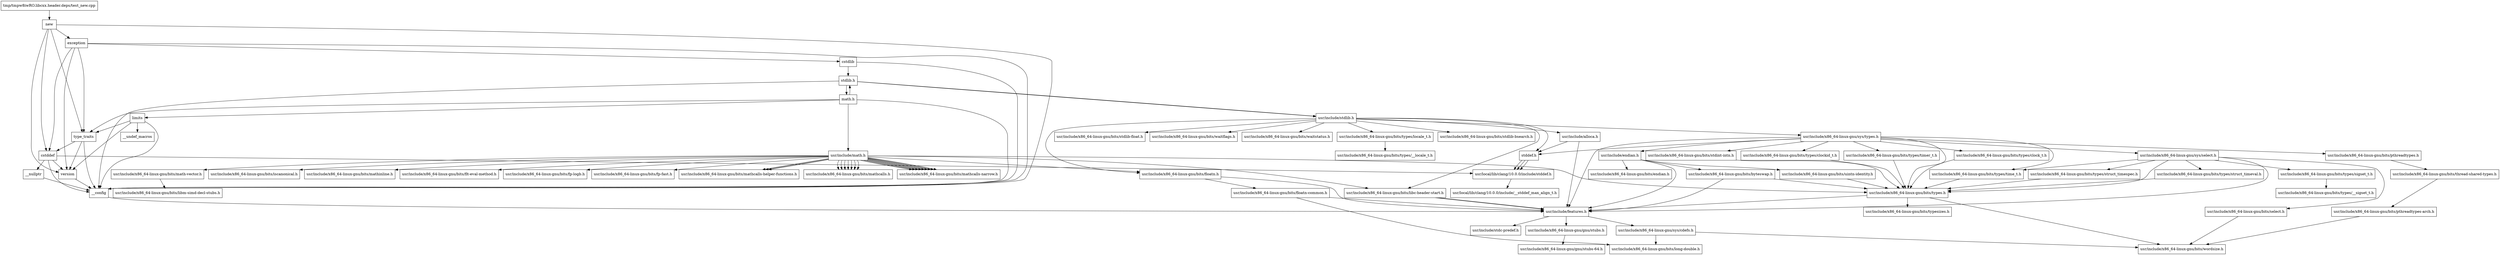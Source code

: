 digraph "dependencies" {
  header_1 [ shape="box", label="new"];
  header_0 [ shape="box", label="tmp/tmpw8iwRO.libcxx.header.deps/test_new.cpp"];
  header_2 [ shape="box", label="__config"];
  header_3 [ shape="box", label="usr/include/features.h"];
  header_4 [ shape="box", label="usr/include/stdc-predef.h"];
  header_5 [ shape="box", label="usr/include/x86_64-linux-gnu/sys/cdefs.h"];
  header_6 [ shape="box", label="usr/include/x86_64-linux-gnu/bits/wordsize.h"];
  header_7 [ shape="box", label="usr/include/x86_64-linux-gnu/bits/long-double.h"];
  header_8 [ shape="box", label="usr/include/x86_64-linux-gnu/gnu/stubs.h"];
  header_9 [ shape="box", label="usr/include/x86_64-linux-gnu/gnu/stubs-64.h"];
  header_11 [ shape="box", label="exception"];
  header_12 [ shape="box", label="cstddef"];
  header_13 [ shape="box", label="version"];
  header_14 [ shape="box", label="usr/local/lib/clang/10.0.0/include/stddef.h"];
  header_15 [ shape="box", label="usr/local/lib/clang/10.0.0/include/__stddef_max_align_t.h"];
  header_16 [ shape="box", label="__nullptr"];
  header_17 [ shape="box", label="cstdlib"];
  header_18 [ shape="box", label="stdlib.h"];
  header_19 [ shape="box", label="usr/include/stdlib.h"];
  header_20 [ shape="box", label="usr/include/x86_64-linux-gnu/bits/libc-header-start.h"];
  header_21 [ shape="box", label="stddef.h"];
  header_22 [ shape="box", label="usr/include/x86_64-linux-gnu/bits/waitflags.h"];
  header_23 [ shape="box", label="usr/include/x86_64-linux-gnu/bits/waitstatus.h"];
  header_24 [ shape="box", label="usr/include/x86_64-linux-gnu/bits/floatn.h"];
  header_25 [ shape="box", label="usr/include/x86_64-linux-gnu/bits/floatn-common.h"];
  header_26 [ shape="box", label="usr/include/x86_64-linux-gnu/bits/types/locale_t.h"];
  header_27 [ shape="box", label="usr/include/x86_64-linux-gnu/bits/types/__locale_t.h"];
  header_28 [ shape="box", label="usr/include/x86_64-linux-gnu/sys/types.h"];
  header_29 [ shape="box", label="usr/include/x86_64-linux-gnu/bits/types.h"];
  header_30 [ shape="box", label="usr/include/x86_64-linux-gnu/bits/typesizes.h"];
  header_31 [ shape="box", label="usr/include/x86_64-linux-gnu/bits/types/clock_t.h"];
  header_32 [ shape="box", label="usr/include/x86_64-linux-gnu/bits/types/clockid_t.h"];
  header_33 [ shape="box", label="usr/include/x86_64-linux-gnu/bits/types/time_t.h"];
  header_34 [ shape="box", label="usr/include/x86_64-linux-gnu/bits/types/timer_t.h"];
  header_35 [ shape="box", label="usr/include/x86_64-linux-gnu/bits/stdint-intn.h"];
  header_36 [ shape="box", label="usr/include/endian.h"];
  header_37 [ shape="box", label="usr/include/x86_64-linux-gnu/bits/endian.h"];
  header_38 [ shape="box", label="usr/include/x86_64-linux-gnu/bits/byteswap.h"];
  header_39 [ shape="box", label="usr/include/x86_64-linux-gnu/bits/uintn-identity.h"];
  header_40 [ shape="box", label="usr/include/x86_64-linux-gnu/sys/select.h"];
  header_41 [ shape="box", label="usr/include/x86_64-linux-gnu/bits/select.h"];
  header_42 [ shape="box", label="usr/include/x86_64-linux-gnu/bits/types/sigset_t.h"];
  header_43 [ shape="box", label="usr/include/x86_64-linux-gnu/bits/types/__sigset_t.h"];
  header_44 [ shape="box", label="usr/include/x86_64-linux-gnu/bits/types/struct_timeval.h"];
  header_45 [ shape="box", label="usr/include/x86_64-linux-gnu/bits/types/struct_timespec.h"];
  header_46 [ shape="box", label="usr/include/x86_64-linux-gnu/bits/pthreadtypes.h"];
  header_47 [ shape="box", label="usr/include/x86_64-linux-gnu/bits/thread-shared-types.h"];
  header_48 [ shape="box", label="usr/include/x86_64-linux-gnu/bits/pthreadtypes-arch.h"];
  header_49 [ shape="box", label="usr/include/alloca.h"];
  header_50 [ shape="box", label="usr/include/x86_64-linux-gnu/bits/stdlib-bsearch.h"];
  header_51 [ shape="box", label="usr/include/x86_64-linux-gnu/bits/stdlib-float.h"];
  header_52 [ shape="box", label="math.h"];
  header_53 [ shape="box", label="usr/include/math.h"];
  header_54 [ shape="box", label="usr/include/x86_64-linux-gnu/bits/math-vector.h"];
  header_55 [ shape="box", label="usr/include/x86_64-linux-gnu/bits/libm-simd-decl-stubs.h"];
  header_56 [ shape="box", label="usr/include/x86_64-linux-gnu/bits/flt-eval-method.h"];
  header_57 [ shape="box", label="usr/include/x86_64-linux-gnu/bits/fp-logb.h"];
  header_58 [ shape="box", label="usr/include/x86_64-linux-gnu/bits/fp-fast.h"];
  header_59 [ shape="box", label="usr/include/x86_64-linux-gnu/bits/mathcalls-helper-functions.h"];
  header_60 [ shape="box", label="usr/include/x86_64-linux-gnu/bits/mathcalls.h"];
  header_61 [ shape="box", label="usr/include/x86_64-linux-gnu/bits/mathcalls-narrow.h"];
  header_62 [ shape="box", label="usr/include/x86_64-linux-gnu/bits/iscanonical.h"];
  header_63 [ shape="box", label="usr/include/x86_64-linux-gnu/bits/mathinline.h"];
  header_64 [ shape="box", label="type_traits"];
  header_65 [ shape="box", label="limits"];
  header_66 [ shape="box", label="__undef_macros"];
  header_38 -> header_3;
  header_38 -> header_29;
  header_46 -> header_47;
  header_65 -> header_2;
  header_65 -> header_64;
  header_65 -> header_66;
  header_65 -> header_13;
  header_8 -> header_9;
  header_54 -> header_55;
  header_12 -> header_2;
  header_12 -> header_13;
  header_12 -> header_14;
  header_12 -> header_16;
  header_25 -> header_3;
  header_25 -> header_7;
  header_2 -> header_3;
  header_18 -> header_2;
  header_18 -> header_19;
  header_18 -> header_52;
  header_18 -> header_19;
  header_24 -> header_3;
  header_24 -> header_25;
  header_19 -> header_20;
  header_19 -> header_21;
  header_19 -> header_22;
  header_19 -> header_23;
  header_19 -> header_24;
  header_19 -> header_26;
  header_19 -> header_28;
  header_19 -> header_49;
  header_19 -> header_50;
  header_19 -> header_51;
  header_47 -> header_48;
  header_0 -> header_1;
  header_1 -> header_2;
  header_1 -> header_11;
  header_1 -> header_64;
  header_1 -> header_12;
  header_1 -> header_13;
  header_34 -> header_29;
  header_16 -> header_2;
  header_35 -> header_29;
  header_45 -> header_29;
  header_49 -> header_3;
  header_49 -> header_21;
  header_32 -> header_29;
  header_36 -> header_3;
  header_36 -> header_37;
  header_36 -> header_38;
  header_36 -> header_39;
  header_26 -> header_27;
  header_21 -> header_14;
  header_21 -> header_14;
  header_21 -> header_14;
  header_42 -> header_43;
  header_14 -> header_15;
  header_5 -> header_6;
  header_5 -> header_7;
  header_44 -> header_29;
  header_52 -> header_2;
  header_52 -> header_18;
  header_52 -> header_53;
  header_52 -> header_64;
  header_52 -> header_65;
  header_53 -> header_20;
  header_53 -> header_29;
  header_53 -> header_54;
  header_53 -> header_24;
  header_53 -> header_56;
  header_53 -> header_57;
  header_53 -> header_58;
  header_53 -> header_59;
  header_53 -> header_60;
  header_53 -> header_59;
  header_53 -> header_60;
  header_53 -> header_59;
  header_53 -> header_60;
  header_53 -> header_60;
  header_53 -> header_60;
  header_53 -> header_60;
  header_53 -> header_60;
  header_53 -> header_61;
  header_53 -> header_61;
  header_53 -> header_61;
  header_53 -> header_61;
  header_53 -> header_61;
  header_53 -> header_61;
  header_53 -> header_61;
  header_53 -> header_61;
  header_53 -> header_61;
  header_53 -> header_62;
  header_53 -> header_63;
  header_31 -> header_29;
  header_39 -> header_29;
  header_28 -> header_3;
  header_28 -> header_29;
  header_28 -> header_31;
  header_28 -> header_32;
  header_28 -> header_33;
  header_28 -> header_34;
  header_28 -> header_21;
  header_28 -> header_35;
  header_28 -> header_36;
  header_28 -> header_40;
  header_28 -> header_46;
  header_48 -> header_6;
  header_20 -> header_3;
  header_20 -> header_3;
  header_41 -> header_6;
  header_64 -> header_2;
  header_64 -> header_12;
  header_64 -> header_13;
  header_13 -> header_2;
  header_29 -> header_3;
  header_29 -> header_6;
  header_29 -> header_30;
  header_11 -> header_2;
  header_11 -> header_12;
  header_11 -> header_17;
  header_11 -> header_64;
  header_11 -> header_13;
  header_3 -> header_4;
  header_3 -> header_5;
  header_3 -> header_8;
  header_17 -> header_2;
  header_17 -> header_18;
  header_40 -> header_3;
  header_40 -> header_29;
  header_40 -> header_41;
  header_40 -> header_42;
  header_40 -> header_33;
  header_40 -> header_44;
  header_40 -> header_45;
  header_33 -> header_29;
}
